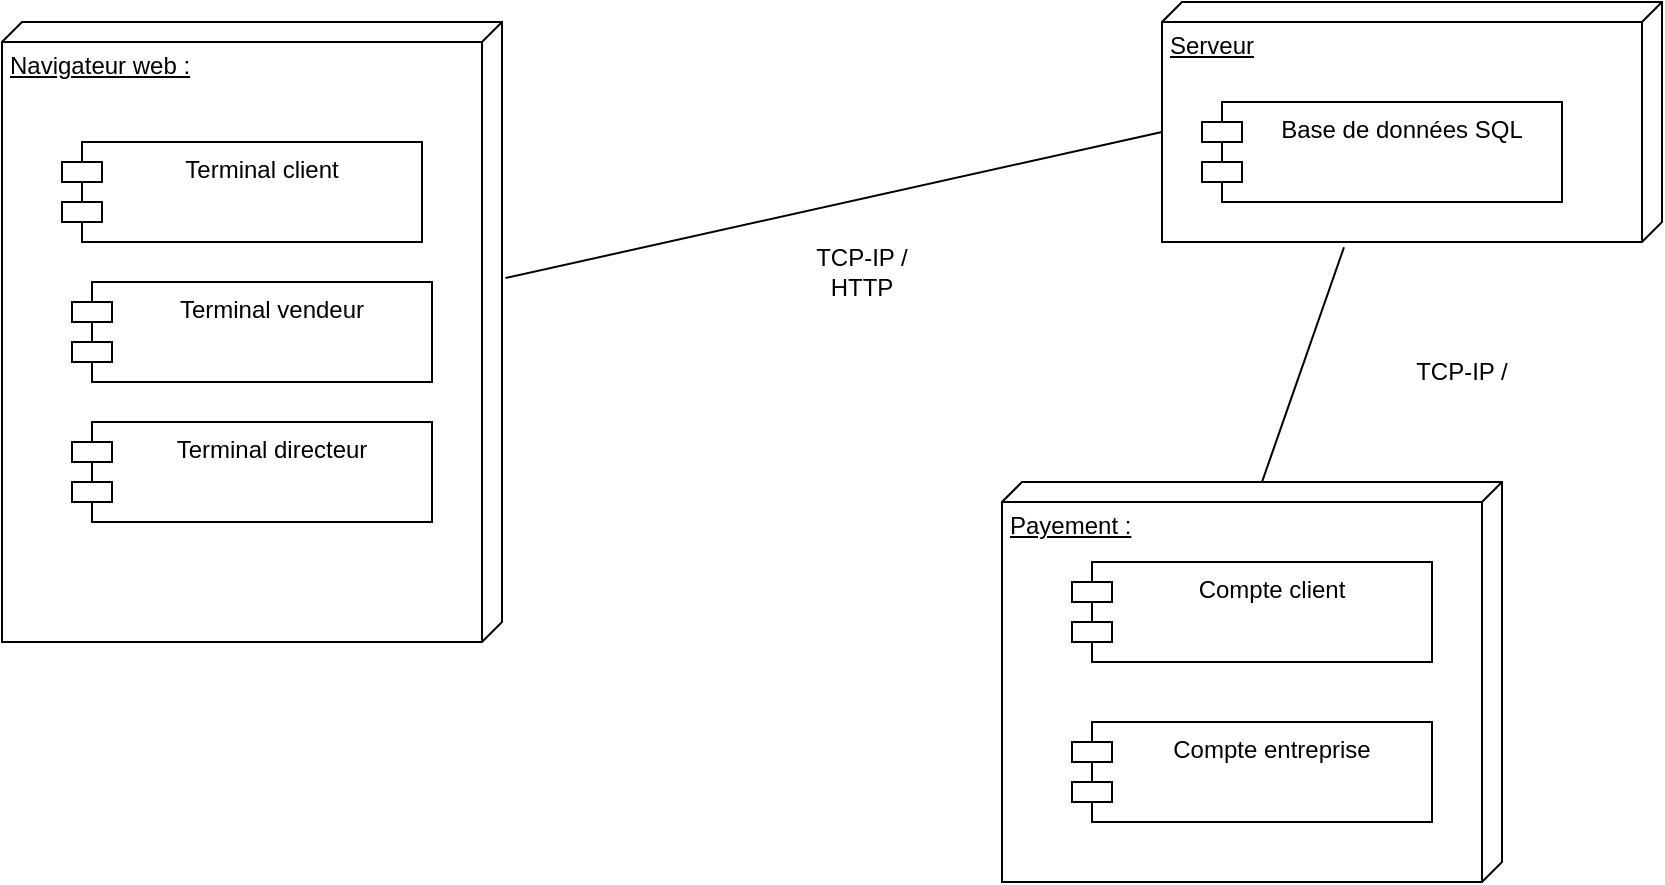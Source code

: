 <mxfile version="18.0.5" type="device"><diagram id="Ht1M8jgEwFfnCIfOTk4-" name="Page-1"><mxGraphModel dx="1056" dy="600" grid="1" gridSize="10" guides="1" tooltips="1" connect="1" arrows="1" fold="1" page="1" pageScale="1" pageWidth="1169" pageHeight="827" math="0" shadow="0"><root><mxCell id="0"/><mxCell id="1" parent="0"/><mxCell id="HMYW3DajexUNlyLgH9Ir-1" value="Navigateur web :" style="verticalAlign=top;align=left;spacingTop=8;spacingLeft=2;spacingRight=12;shape=cube;size=10;direction=south;fontStyle=4;html=1;" vertex="1" parent="1"><mxGeometry x="210" y="170" width="250" height="310" as="geometry"/></mxCell><mxCell id="HMYW3DajexUNlyLgH9Ir-2" value="Serveur" style="verticalAlign=top;align=left;spacingTop=8;spacingLeft=2;spacingRight=12;shape=cube;size=10;direction=south;fontStyle=4;html=1;" vertex="1" parent="1"><mxGeometry x="790" y="160" width="250" height="120" as="geometry"/></mxCell><mxCell id="HMYW3DajexUNlyLgH9Ir-3" value="Terminal client" style="shape=module;align=left;spacingLeft=20;align=center;verticalAlign=top;" vertex="1" parent="1"><mxGeometry x="240" y="230" width="180" height="50" as="geometry"/></mxCell><mxCell id="HMYW3DajexUNlyLgH9Ir-4" value="Terminal vendeur" style="shape=module;align=left;spacingLeft=20;align=center;verticalAlign=top;" vertex="1" parent="1"><mxGeometry x="245" y="300" width="180" height="50" as="geometry"/></mxCell><mxCell id="HMYW3DajexUNlyLgH9Ir-6" value="Terminal directeur" style="shape=module;align=left;spacingLeft=20;align=center;verticalAlign=top;" vertex="1" parent="1"><mxGeometry x="245" y="370" width="180" height="50" as="geometry"/></mxCell><mxCell id="HMYW3DajexUNlyLgH9Ir-7" value="Base de données SQL" style="shape=module;align=left;spacingLeft=20;align=center;verticalAlign=top;" vertex="1" parent="1"><mxGeometry x="810" y="210" width="180" height="50" as="geometry"/></mxCell><mxCell id="HMYW3DajexUNlyLgH9Ir-8" value="Payement :" style="verticalAlign=top;align=left;spacingTop=8;spacingLeft=2;spacingRight=12;shape=cube;size=10;direction=south;fontStyle=4;html=1;" vertex="1" parent="1"><mxGeometry x="710" y="400" width="250" height="200" as="geometry"/></mxCell><mxCell id="HMYW3DajexUNlyLgH9Ir-9" value="Compte entreprise" style="shape=module;align=left;spacingLeft=20;align=center;verticalAlign=top;" vertex="1" parent="1"><mxGeometry x="745" y="520" width="180" height="50" as="geometry"/></mxCell><mxCell id="HMYW3DajexUNlyLgH9Ir-10" value="Compte client" style="shape=module;align=left;spacingLeft=20;align=center;verticalAlign=top;" vertex="1" parent="1"><mxGeometry x="745" y="440" width="180" height="50" as="geometry"/></mxCell><mxCell id="HMYW3DajexUNlyLgH9Ir-11" value="" style="endArrow=none;html=1;rounded=0;exitX=0.413;exitY=-0.007;exitDx=0;exitDy=0;exitPerimeter=0;entryX=0;entryY=0;entryDx=65;entryDy=250;entryPerimeter=0;" edge="1" parent="1" source="HMYW3DajexUNlyLgH9Ir-1" target="HMYW3DajexUNlyLgH9Ir-2"><mxGeometry width="50" height="50" relative="1" as="geometry"><mxPoint x="610" y="400" as="sourcePoint"/><mxPoint x="660" y="350" as="targetPoint"/></mxGeometry></mxCell><mxCell id="HMYW3DajexUNlyLgH9Ir-12" value="" style="endArrow=none;html=1;rounded=0;entryX=1.022;entryY=0.636;entryDx=0;entryDy=0;entryPerimeter=0;exitX=0;exitY=0;exitDx=0;exitDy=120;exitPerimeter=0;" edge="1" parent="1" source="HMYW3DajexUNlyLgH9Ir-8" target="HMYW3DajexUNlyLgH9Ir-2"><mxGeometry width="50" height="50" relative="1" as="geometry"><mxPoint x="610" y="400" as="sourcePoint"/><mxPoint x="660" y="350" as="targetPoint"/></mxGeometry></mxCell><mxCell id="HMYW3DajexUNlyLgH9Ir-13" value="TCP-IP / HTTP" style="text;html=1;strokeColor=none;fillColor=none;align=center;verticalAlign=middle;whiteSpace=wrap;rounded=0;" vertex="1" parent="1"><mxGeometry x="610" y="280" width="60" height="30" as="geometry"/></mxCell><mxCell id="HMYW3DajexUNlyLgH9Ir-14" value="TCP-IP /" style="text;html=1;strokeColor=none;fillColor=none;align=center;verticalAlign=middle;whiteSpace=wrap;rounded=0;" vertex="1" parent="1"><mxGeometry x="910" y="330" width="60" height="30" as="geometry"/></mxCell></root></mxGraphModel></diagram></mxfile>
